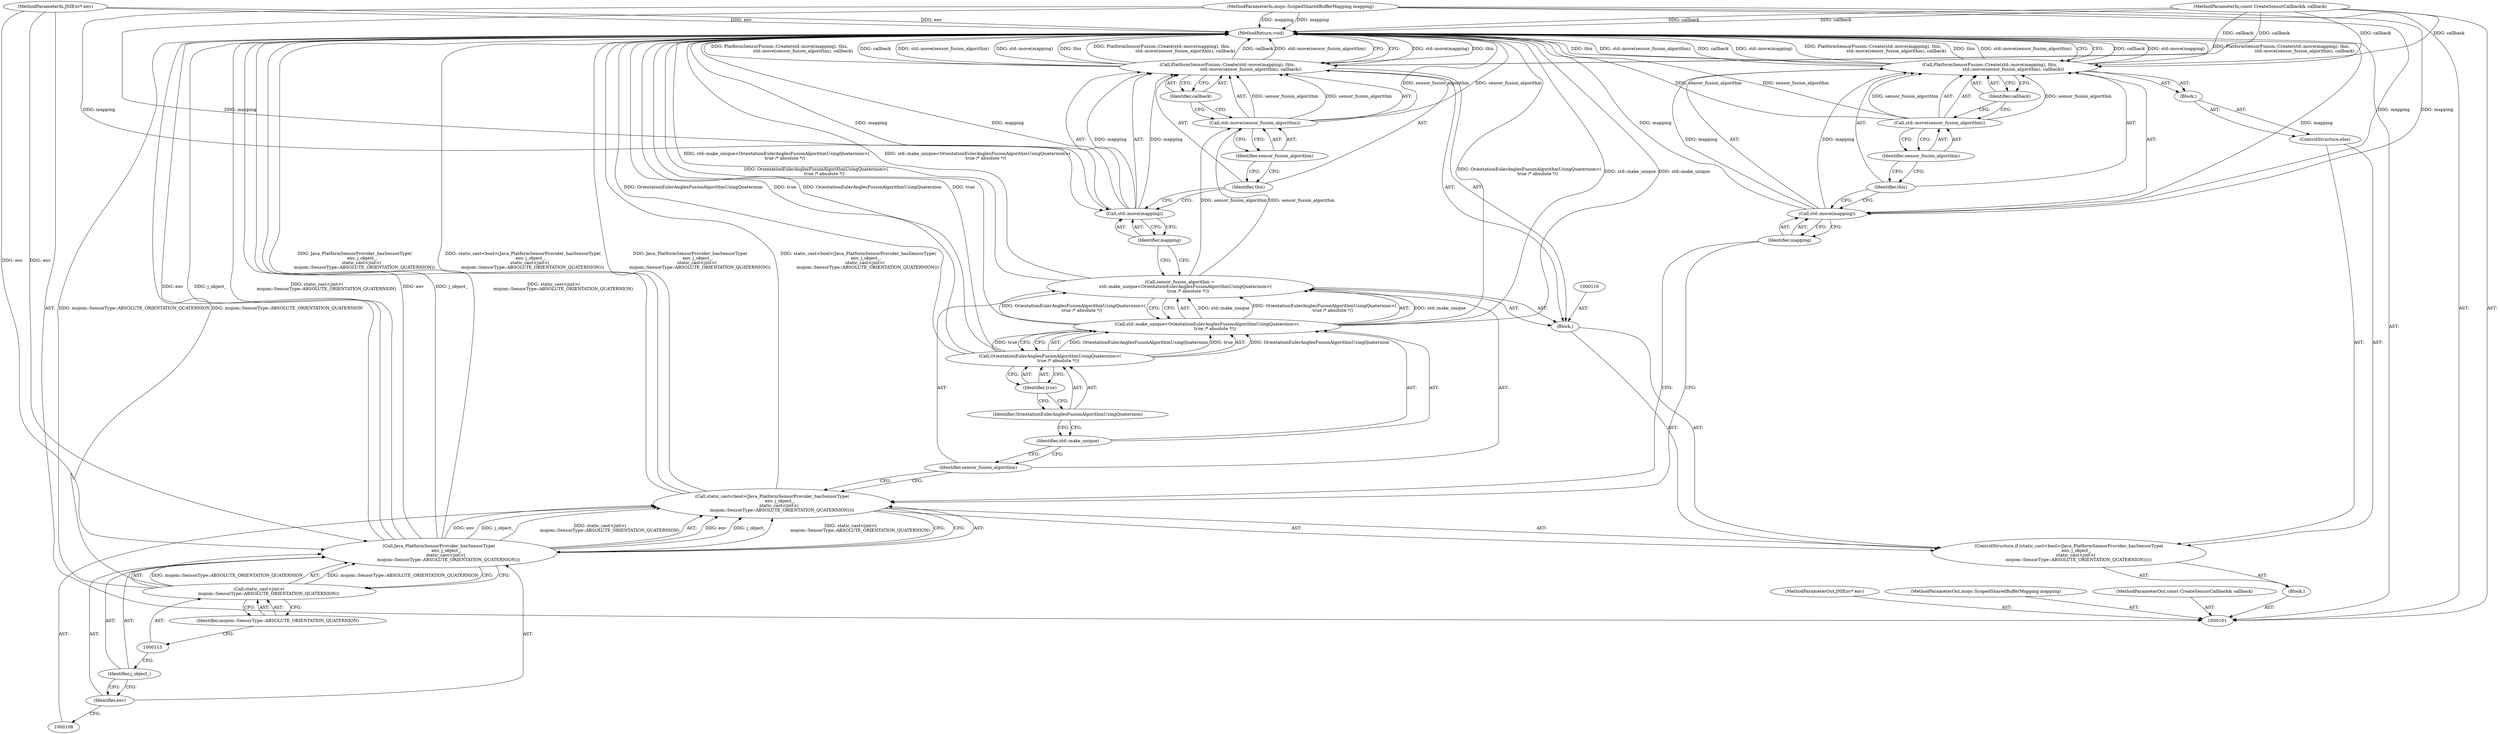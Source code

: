 digraph "1_Chrome_c0c8978849ac57e4ecd613ddc8ff7852a2054734_15" {
"1000140" [label="(MethodReturn,void)"];
"1000121" [label="(Call,OrientationEulerAnglesFusionAlgorithmUsingQuaternion>(\n            true /* absolute */))"];
"1000122" [label="(Identifier,OrientationEulerAnglesFusionAlgorithmUsingQuaternion)"];
"1000119" [label="(Call,std::make_unique<OrientationEulerAnglesFusionAlgorithmUsingQuaternion>(\n            true /* absolute */))"];
"1000120" [label="(Identifier,std::make_unique)"];
"1000123" [label="(Identifier,true)"];
"1000125" [label="(Call,std::move(mapping))"];
"1000124" [label="(Call,PlatformSensorFusion::Create(std::move(mapping), this,\n                                  std::move(sensor_fusion_algorithm), callback))"];
"1000126" [label="(Identifier,mapping)"];
"1000127" [label="(Identifier,this)"];
"1000128" [label="(Call,std::move(sensor_fusion_algorithm))"];
"1000129" [label="(Identifier,sensor_fusion_algorithm)"];
"1000130" [label="(Identifier,callback)"];
"1000132" [label="(Block,)"];
"1000131" [label="(ControlStructure,else)"];
"1000134" [label="(Call,std::move(mapping))"];
"1000133" [label="(Call,PlatformSensorFusion::Create(std::move(mapping), this,\n                                  std::move(sensor_fusion_algorithm), callback))"];
"1000135" [label="(Identifier,mapping)"];
"1000136" [label="(Identifier,this)"];
"1000102" [label="(MethodParameterIn,JNIEnv* env)"];
"1000185" [label="(MethodParameterOut,JNIEnv* env)"];
"1000137" [label="(Call,std::move(sensor_fusion_algorithm))"];
"1000138" [label="(Identifier,sensor_fusion_algorithm)"];
"1000139" [label="(Identifier,callback)"];
"1000103" [label="(MethodParameterIn,mojo::ScopedSharedBufferMapping mapping)"];
"1000186" [label="(MethodParameterOut,mojo::ScopedSharedBufferMapping mapping)"];
"1000105" [label="(Block,)"];
"1000104" [label="(MethodParameterIn,const CreateSensorCallback& callback)"];
"1000187" [label="(MethodParameterOut,const CreateSensorCallback& callback)"];
"1000109" [label="(Call,Java_PlatformSensorProvider_hasSensorType(\n           env, j_object_,\n          static_cast<jint>(\n              mojom::SensorType::ABSOLUTE_ORIENTATION_QUATERNION)))"];
"1000106" [label="(ControlStructure,if (static_cast<bool>(Java_PlatformSensorProvider_hasSensorType(\n           env, j_object_,\n          static_cast<jint>(\n              mojom::SensorType::ABSOLUTE_ORIENTATION_QUATERNION)))))"];
"1000107" [label="(Call,static_cast<bool>(Java_PlatformSensorProvider_hasSensorType(\n           env, j_object_,\n          static_cast<jint>(\n              mojom::SensorType::ABSOLUTE_ORIENTATION_QUATERNION))))"];
"1000110" [label="(Identifier,env)"];
"1000111" [label="(Identifier,j_object_)"];
"1000112" [label="(Call,static_cast<jint>(\n              mojom::SensorType::ABSOLUTE_ORIENTATION_QUATERNION))"];
"1000114" [label="(Identifier,mojom::SensorType::ABSOLUTE_ORIENTATION_QUATERNION)"];
"1000115" [label="(Block,)"];
"1000117" [label="(Call,sensor_fusion_algorithm =\n        std::make_unique<OrientationEulerAnglesFusionAlgorithmUsingQuaternion>(\n            true /* absolute */))"];
"1000118" [label="(Identifier,sensor_fusion_algorithm)"];
"1000140" -> "1000101"  [label="AST: "];
"1000140" -> "1000124"  [label="CFG: "];
"1000140" -> "1000133"  [label="CFG: "];
"1000124" -> "1000140"  [label="DDG: std::move(mapping)"];
"1000124" -> "1000140"  [label="DDG: this"];
"1000124" -> "1000140"  [label="DDG: PlatformSensorFusion::Create(std::move(mapping), this,\n                                  std::move(sensor_fusion_algorithm), callback)"];
"1000124" -> "1000140"  [label="DDG: callback"];
"1000124" -> "1000140"  [label="DDG: std::move(sensor_fusion_algorithm)"];
"1000107" -> "1000140"  [label="DDG: static_cast<bool>(Java_PlatformSensorProvider_hasSensorType(\n           env, j_object_,\n          static_cast<jint>(\n              mojom::SensorType::ABSOLUTE_ORIENTATION_QUATERNION)))"];
"1000107" -> "1000140"  [label="DDG: Java_PlatformSensorProvider_hasSensorType(\n           env, j_object_,\n          static_cast<jint>(\n              mojom::SensorType::ABSOLUTE_ORIENTATION_QUATERNION))"];
"1000104" -> "1000140"  [label="DDG: callback"];
"1000112" -> "1000140"  [label="DDG: mojom::SensorType::ABSOLUTE_ORIENTATION_QUATERNION"];
"1000119" -> "1000140"  [label="DDG: OrientationEulerAnglesFusionAlgorithmUsingQuaternion>(\n            true /* absolute */)"];
"1000119" -> "1000140"  [label="DDG: std::make_unique"];
"1000117" -> "1000140"  [label="DDG: std::make_unique<OrientationEulerAnglesFusionAlgorithmUsingQuaternion>(\n            true /* absolute */)"];
"1000109" -> "1000140"  [label="DDG: j_object_"];
"1000109" -> "1000140"  [label="DDG: static_cast<jint>(\n              mojom::SensorType::ABSOLUTE_ORIENTATION_QUATERNION)"];
"1000109" -> "1000140"  [label="DDG: env"];
"1000125" -> "1000140"  [label="DDG: mapping"];
"1000121" -> "1000140"  [label="DDG: true"];
"1000121" -> "1000140"  [label="DDG: OrientationEulerAnglesFusionAlgorithmUsingQuaternion"];
"1000133" -> "1000140"  [label="DDG: callback"];
"1000133" -> "1000140"  [label="DDG: std::move(mapping)"];
"1000133" -> "1000140"  [label="DDG: PlatformSensorFusion::Create(std::move(mapping), this,\n                                  std::move(sensor_fusion_algorithm), callback)"];
"1000133" -> "1000140"  [label="DDG: this"];
"1000133" -> "1000140"  [label="DDG: std::move(sensor_fusion_algorithm)"];
"1000128" -> "1000140"  [label="DDG: sensor_fusion_algorithm"];
"1000103" -> "1000140"  [label="DDG: mapping"];
"1000102" -> "1000140"  [label="DDG: env"];
"1000134" -> "1000140"  [label="DDG: mapping"];
"1000137" -> "1000140"  [label="DDG: sensor_fusion_algorithm"];
"1000121" -> "1000119"  [label="AST: "];
"1000121" -> "1000123"  [label="CFG: "];
"1000122" -> "1000121"  [label="AST: "];
"1000123" -> "1000121"  [label="AST: "];
"1000119" -> "1000121"  [label="CFG: "];
"1000121" -> "1000140"  [label="DDG: true"];
"1000121" -> "1000140"  [label="DDG: OrientationEulerAnglesFusionAlgorithmUsingQuaternion"];
"1000121" -> "1000119"  [label="DDG: OrientationEulerAnglesFusionAlgorithmUsingQuaternion"];
"1000121" -> "1000119"  [label="DDG: true"];
"1000122" -> "1000121"  [label="AST: "];
"1000122" -> "1000120"  [label="CFG: "];
"1000123" -> "1000122"  [label="CFG: "];
"1000119" -> "1000117"  [label="AST: "];
"1000119" -> "1000121"  [label="CFG: "];
"1000120" -> "1000119"  [label="AST: "];
"1000121" -> "1000119"  [label="AST: "];
"1000117" -> "1000119"  [label="CFG: "];
"1000119" -> "1000140"  [label="DDG: OrientationEulerAnglesFusionAlgorithmUsingQuaternion>(\n            true /* absolute */)"];
"1000119" -> "1000140"  [label="DDG: std::make_unique"];
"1000119" -> "1000117"  [label="DDG: std::make_unique"];
"1000119" -> "1000117"  [label="DDG: OrientationEulerAnglesFusionAlgorithmUsingQuaternion>(\n            true /* absolute */)"];
"1000121" -> "1000119"  [label="DDG: OrientationEulerAnglesFusionAlgorithmUsingQuaternion"];
"1000121" -> "1000119"  [label="DDG: true"];
"1000120" -> "1000119"  [label="AST: "];
"1000120" -> "1000118"  [label="CFG: "];
"1000122" -> "1000120"  [label="CFG: "];
"1000123" -> "1000121"  [label="AST: "];
"1000123" -> "1000122"  [label="CFG: "];
"1000121" -> "1000123"  [label="CFG: "];
"1000125" -> "1000124"  [label="AST: "];
"1000125" -> "1000126"  [label="CFG: "];
"1000126" -> "1000125"  [label="AST: "];
"1000127" -> "1000125"  [label="CFG: "];
"1000125" -> "1000140"  [label="DDG: mapping"];
"1000125" -> "1000124"  [label="DDG: mapping"];
"1000103" -> "1000125"  [label="DDG: mapping"];
"1000124" -> "1000115"  [label="AST: "];
"1000124" -> "1000130"  [label="CFG: "];
"1000125" -> "1000124"  [label="AST: "];
"1000127" -> "1000124"  [label="AST: "];
"1000128" -> "1000124"  [label="AST: "];
"1000130" -> "1000124"  [label="AST: "];
"1000140" -> "1000124"  [label="CFG: "];
"1000124" -> "1000140"  [label="DDG: std::move(mapping)"];
"1000124" -> "1000140"  [label="DDG: this"];
"1000124" -> "1000140"  [label="DDG: PlatformSensorFusion::Create(std::move(mapping), this,\n                                  std::move(sensor_fusion_algorithm), callback)"];
"1000124" -> "1000140"  [label="DDG: callback"];
"1000124" -> "1000140"  [label="DDG: std::move(sensor_fusion_algorithm)"];
"1000125" -> "1000124"  [label="DDG: mapping"];
"1000128" -> "1000124"  [label="DDG: sensor_fusion_algorithm"];
"1000104" -> "1000124"  [label="DDG: callback"];
"1000126" -> "1000125"  [label="AST: "];
"1000126" -> "1000117"  [label="CFG: "];
"1000125" -> "1000126"  [label="CFG: "];
"1000127" -> "1000124"  [label="AST: "];
"1000127" -> "1000125"  [label="CFG: "];
"1000129" -> "1000127"  [label="CFG: "];
"1000128" -> "1000124"  [label="AST: "];
"1000128" -> "1000129"  [label="CFG: "];
"1000129" -> "1000128"  [label="AST: "];
"1000130" -> "1000128"  [label="CFG: "];
"1000128" -> "1000140"  [label="DDG: sensor_fusion_algorithm"];
"1000128" -> "1000124"  [label="DDG: sensor_fusion_algorithm"];
"1000117" -> "1000128"  [label="DDG: sensor_fusion_algorithm"];
"1000129" -> "1000128"  [label="AST: "];
"1000129" -> "1000127"  [label="CFG: "];
"1000128" -> "1000129"  [label="CFG: "];
"1000130" -> "1000124"  [label="AST: "];
"1000130" -> "1000128"  [label="CFG: "];
"1000124" -> "1000130"  [label="CFG: "];
"1000132" -> "1000131"  [label="AST: "];
"1000133" -> "1000132"  [label="AST: "];
"1000131" -> "1000106"  [label="AST: "];
"1000132" -> "1000131"  [label="AST: "];
"1000134" -> "1000133"  [label="AST: "];
"1000134" -> "1000135"  [label="CFG: "];
"1000135" -> "1000134"  [label="AST: "];
"1000136" -> "1000134"  [label="CFG: "];
"1000134" -> "1000140"  [label="DDG: mapping"];
"1000134" -> "1000133"  [label="DDG: mapping"];
"1000103" -> "1000134"  [label="DDG: mapping"];
"1000133" -> "1000132"  [label="AST: "];
"1000133" -> "1000139"  [label="CFG: "];
"1000134" -> "1000133"  [label="AST: "];
"1000136" -> "1000133"  [label="AST: "];
"1000137" -> "1000133"  [label="AST: "];
"1000139" -> "1000133"  [label="AST: "];
"1000140" -> "1000133"  [label="CFG: "];
"1000133" -> "1000140"  [label="DDG: callback"];
"1000133" -> "1000140"  [label="DDG: std::move(mapping)"];
"1000133" -> "1000140"  [label="DDG: PlatformSensorFusion::Create(std::move(mapping), this,\n                                  std::move(sensor_fusion_algorithm), callback)"];
"1000133" -> "1000140"  [label="DDG: this"];
"1000133" -> "1000140"  [label="DDG: std::move(sensor_fusion_algorithm)"];
"1000134" -> "1000133"  [label="DDG: mapping"];
"1000137" -> "1000133"  [label="DDG: sensor_fusion_algorithm"];
"1000104" -> "1000133"  [label="DDG: callback"];
"1000135" -> "1000134"  [label="AST: "];
"1000135" -> "1000107"  [label="CFG: "];
"1000134" -> "1000135"  [label="CFG: "];
"1000136" -> "1000133"  [label="AST: "];
"1000136" -> "1000134"  [label="CFG: "];
"1000138" -> "1000136"  [label="CFG: "];
"1000102" -> "1000101"  [label="AST: "];
"1000102" -> "1000140"  [label="DDG: env"];
"1000102" -> "1000109"  [label="DDG: env"];
"1000185" -> "1000101"  [label="AST: "];
"1000137" -> "1000133"  [label="AST: "];
"1000137" -> "1000138"  [label="CFG: "];
"1000138" -> "1000137"  [label="AST: "];
"1000139" -> "1000137"  [label="CFG: "];
"1000137" -> "1000140"  [label="DDG: sensor_fusion_algorithm"];
"1000137" -> "1000133"  [label="DDG: sensor_fusion_algorithm"];
"1000138" -> "1000137"  [label="AST: "];
"1000138" -> "1000136"  [label="CFG: "];
"1000137" -> "1000138"  [label="CFG: "];
"1000139" -> "1000133"  [label="AST: "];
"1000139" -> "1000137"  [label="CFG: "];
"1000133" -> "1000139"  [label="CFG: "];
"1000103" -> "1000101"  [label="AST: "];
"1000103" -> "1000140"  [label="DDG: mapping"];
"1000103" -> "1000125"  [label="DDG: mapping"];
"1000103" -> "1000134"  [label="DDG: mapping"];
"1000186" -> "1000101"  [label="AST: "];
"1000105" -> "1000101"  [label="AST: "];
"1000106" -> "1000105"  [label="AST: "];
"1000104" -> "1000101"  [label="AST: "];
"1000104" -> "1000140"  [label="DDG: callback"];
"1000104" -> "1000124"  [label="DDG: callback"];
"1000104" -> "1000133"  [label="DDG: callback"];
"1000187" -> "1000101"  [label="AST: "];
"1000109" -> "1000107"  [label="AST: "];
"1000109" -> "1000112"  [label="CFG: "];
"1000110" -> "1000109"  [label="AST: "];
"1000111" -> "1000109"  [label="AST: "];
"1000112" -> "1000109"  [label="AST: "];
"1000107" -> "1000109"  [label="CFG: "];
"1000109" -> "1000140"  [label="DDG: j_object_"];
"1000109" -> "1000140"  [label="DDG: static_cast<jint>(\n              mojom::SensorType::ABSOLUTE_ORIENTATION_QUATERNION)"];
"1000109" -> "1000140"  [label="DDG: env"];
"1000109" -> "1000107"  [label="DDG: env"];
"1000109" -> "1000107"  [label="DDG: j_object_"];
"1000109" -> "1000107"  [label="DDG: static_cast<jint>(\n              mojom::SensorType::ABSOLUTE_ORIENTATION_QUATERNION)"];
"1000102" -> "1000109"  [label="DDG: env"];
"1000112" -> "1000109"  [label="DDG: mojom::SensorType::ABSOLUTE_ORIENTATION_QUATERNION"];
"1000106" -> "1000105"  [label="AST: "];
"1000107" -> "1000106"  [label="AST: "];
"1000115" -> "1000106"  [label="AST: "];
"1000131" -> "1000106"  [label="AST: "];
"1000107" -> "1000106"  [label="AST: "];
"1000107" -> "1000109"  [label="CFG: "];
"1000108" -> "1000107"  [label="AST: "];
"1000109" -> "1000107"  [label="AST: "];
"1000118" -> "1000107"  [label="CFG: "];
"1000135" -> "1000107"  [label="CFG: "];
"1000107" -> "1000140"  [label="DDG: static_cast<bool>(Java_PlatformSensorProvider_hasSensorType(\n           env, j_object_,\n          static_cast<jint>(\n              mojom::SensorType::ABSOLUTE_ORIENTATION_QUATERNION)))"];
"1000107" -> "1000140"  [label="DDG: Java_PlatformSensorProvider_hasSensorType(\n           env, j_object_,\n          static_cast<jint>(\n              mojom::SensorType::ABSOLUTE_ORIENTATION_QUATERNION))"];
"1000109" -> "1000107"  [label="DDG: env"];
"1000109" -> "1000107"  [label="DDG: j_object_"];
"1000109" -> "1000107"  [label="DDG: static_cast<jint>(\n              mojom::SensorType::ABSOLUTE_ORIENTATION_QUATERNION)"];
"1000110" -> "1000109"  [label="AST: "];
"1000110" -> "1000108"  [label="CFG: "];
"1000111" -> "1000110"  [label="CFG: "];
"1000111" -> "1000109"  [label="AST: "];
"1000111" -> "1000110"  [label="CFG: "];
"1000113" -> "1000111"  [label="CFG: "];
"1000112" -> "1000109"  [label="AST: "];
"1000112" -> "1000114"  [label="CFG: "];
"1000113" -> "1000112"  [label="AST: "];
"1000114" -> "1000112"  [label="AST: "];
"1000109" -> "1000112"  [label="CFG: "];
"1000112" -> "1000140"  [label="DDG: mojom::SensorType::ABSOLUTE_ORIENTATION_QUATERNION"];
"1000112" -> "1000109"  [label="DDG: mojom::SensorType::ABSOLUTE_ORIENTATION_QUATERNION"];
"1000114" -> "1000112"  [label="AST: "];
"1000114" -> "1000113"  [label="CFG: "];
"1000112" -> "1000114"  [label="CFG: "];
"1000115" -> "1000106"  [label="AST: "];
"1000116" -> "1000115"  [label="AST: "];
"1000117" -> "1000115"  [label="AST: "];
"1000124" -> "1000115"  [label="AST: "];
"1000117" -> "1000115"  [label="AST: "];
"1000117" -> "1000119"  [label="CFG: "];
"1000118" -> "1000117"  [label="AST: "];
"1000119" -> "1000117"  [label="AST: "];
"1000126" -> "1000117"  [label="CFG: "];
"1000117" -> "1000140"  [label="DDG: std::make_unique<OrientationEulerAnglesFusionAlgorithmUsingQuaternion>(\n            true /* absolute */)"];
"1000119" -> "1000117"  [label="DDG: std::make_unique"];
"1000119" -> "1000117"  [label="DDG: OrientationEulerAnglesFusionAlgorithmUsingQuaternion>(\n            true /* absolute */)"];
"1000117" -> "1000128"  [label="DDG: sensor_fusion_algorithm"];
"1000118" -> "1000117"  [label="AST: "];
"1000118" -> "1000107"  [label="CFG: "];
"1000120" -> "1000118"  [label="CFG: "];
}
